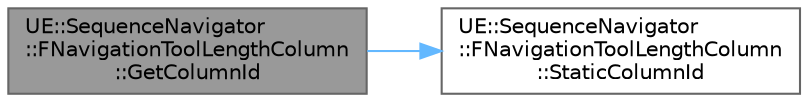 digraph "UE::SequenceNavigator::FNavigationToolLengthColumn::GetColumnId"
{
 // INTERACTIVE_SVG=YES
 // LATEX_PDF_SIZE
  bgcolor="transparent";
  edge [fontname=Helvetica,fontsize=10,labelfontname=Helvetica,labelfontsize=10];
  node [fontname=Helvetica,fontsize=10,shape=box,height=0.2,width=0.4];
  rankdir="LR";
  Node1 [id="Node000001",label="UE::SequenceNavigator\l::FNavigationToolLengthColumn\l::GetColumnId",height=0.2,width=0.4,color="gray40", fillcolor="grey60", style="filled", fontcolor="black",tooltip=" "];
  Node1 -> Node2 [id="edge1_Node000001_Node000002",color="steelblue1",style="solid",tooltip=" "];
  Node2 [id="Node000002",label="UE::SequenceNavigator\l::FNavigationToolLengthColumn\l::StaticColumnId",height=0.2,width=0.4,color="grey40", fillcolor="white", style="filled",URL="$da/d0d/classUE_1_1SequenceNavigator_1_1FNavigationToolLengthColumn.html#a8953713fa4ad5041717190415ea19d9b",tooltip=" "];
}
